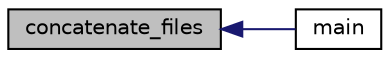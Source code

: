 digraph "concatenate_files"
{
  edge [fontname="Helvetica",fontsize="10",labelfontname="Helvetica",labelfontsize="10"];
  node [fontname="Helvetica",fontsize="10",shape=record];
  rankdir="LR";
  Node302 [label="concatenate_files",height=0.2,width=0.4,color="black", fillcolor="grey75", style="filled", fontcolor="black"];
  Node302 -> Node303 [dir="back",color="midnightblue",fontsize="10",style="solid",fontname="Helvetica"];
  Node303 [label="main",height=0.2,width=0.4,color="black", fillcolor="white", style="filled",URL="$dc/d87/concatenate__files_8_c.html#a3c04138a5bfe5d72780bb7e82a18e627"];
}
